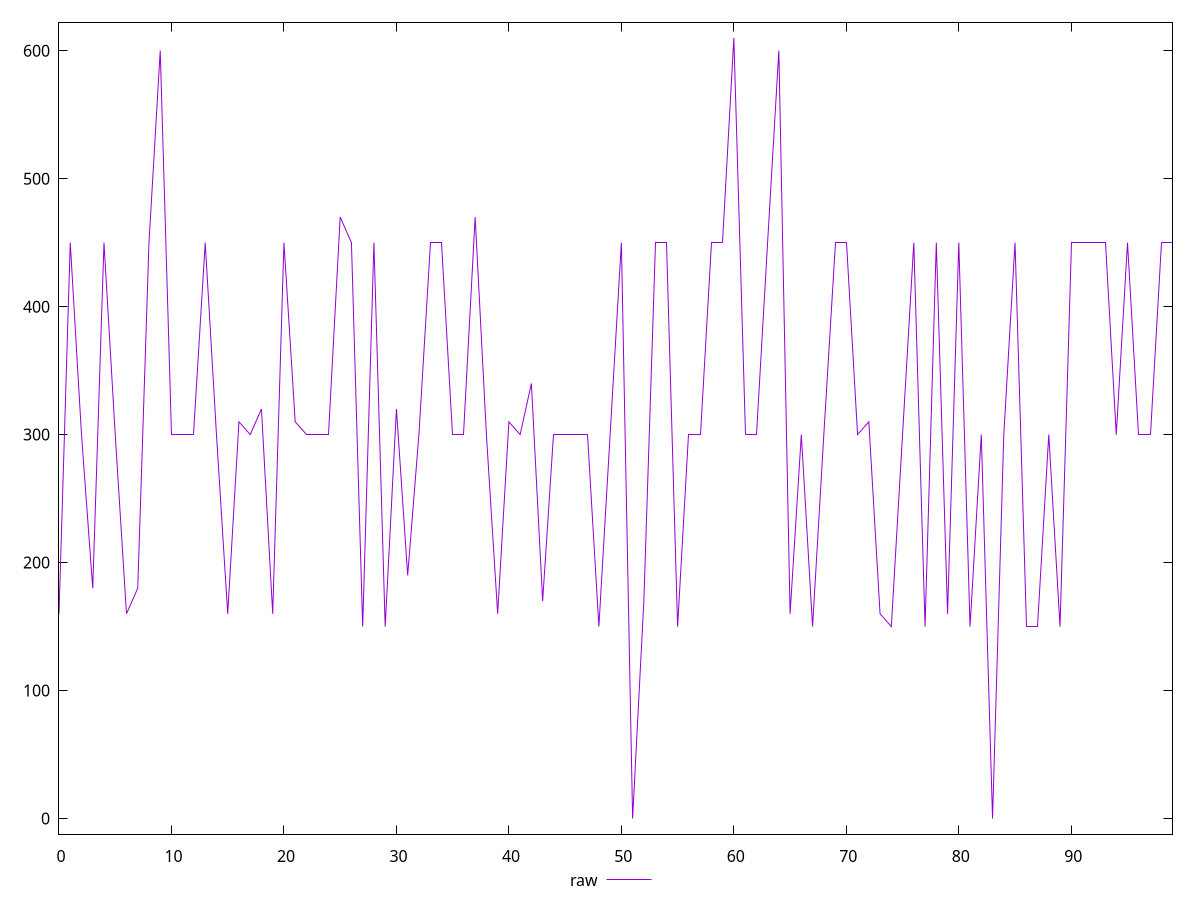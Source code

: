 reset

$raw <<EOF
0 160
1 450
2 300
3 180
4 450
5 300
6 160
7 180
8 450
9 600
10 300
11 300
12 300
13 450
14 300
15 160
16 310
17 300
18 320
19 160
20 450
21 310
22 300
23 300
24 300
25 470
26 450
27 150
28 450
29 150
30 320
31 190
32 300
33 450
34 450
35 300
36 300
37 470
38 300
39 160
40 310
41 300
42 340
43 170
44 300
45 300
46 300
47 300
48 150
49 300
50 450
51 0
52 170
53 450
54 450
55 150
56 300
57 300
58 450
59 450
60 610
61 300
62 300
63 450
64 600
65 160
66 300
67 150
68 300
69 450
70 450
71 300
72 310
73 160
74 150
75 300
76 450
77 150
78 450
79 160
80 450
81 150
82 300
83 0
84 300
85 450
86 150
87 150
88 300
89 150
90 450
91 450
92 450
93 450
94 300
95 450
96 300
97 300
98 450
99 450
EOF

set key outside below
set xrange [0:99]
set yrange [-12.200000000000001:622.2]
set trange [-12.200000000000001:622.2]
set terminal svg size 640, 500 enhanced background rgb 'white'
set output "report_00015_2021-02-09T16-11-33.973Z/uses-webp-images/samples/pages+cached+noadtech/raw/values.svg"

plot $raw title "raw" with line

reset
